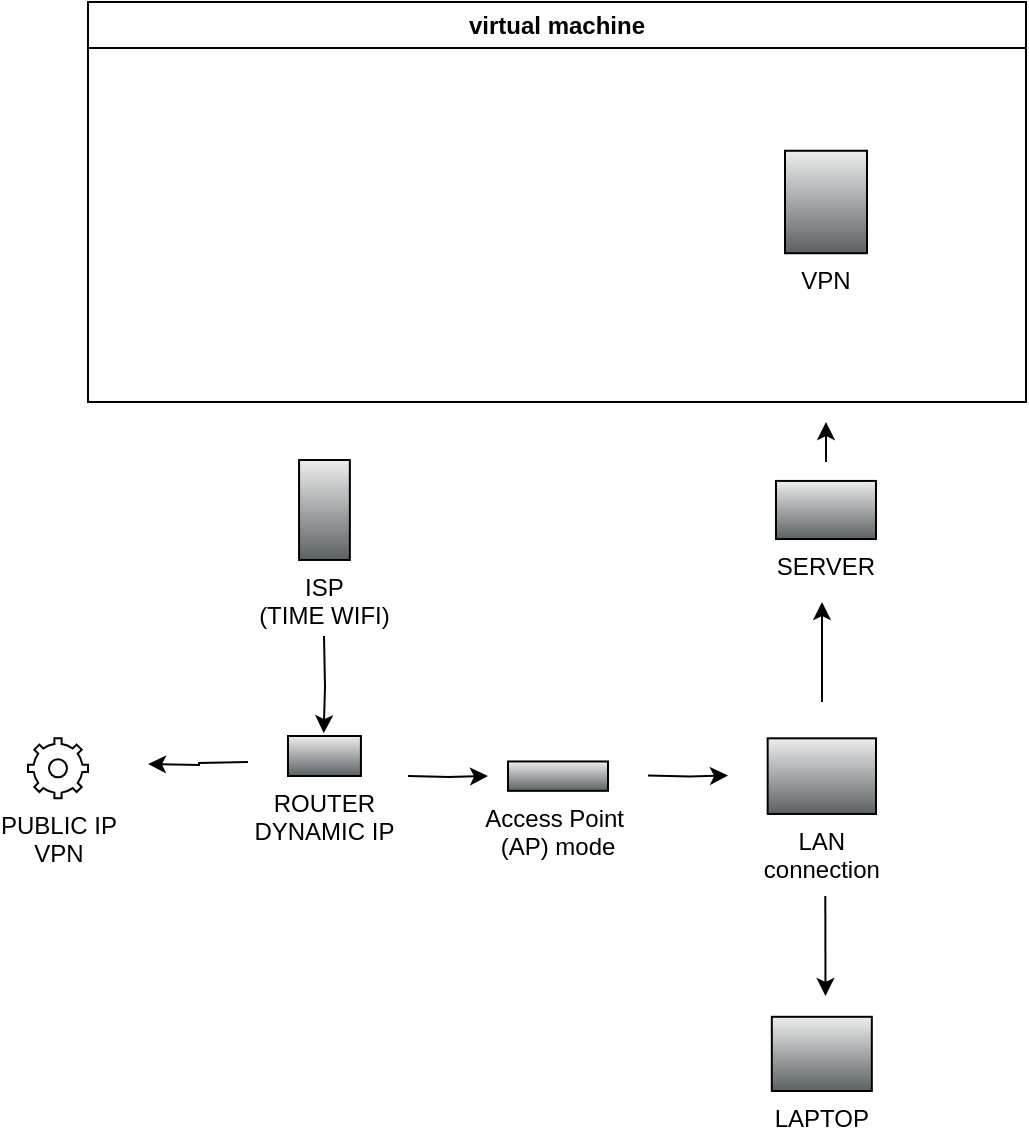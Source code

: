 <mxfile version="28.2.1">
  <diagram name="Page-1" id="b9UFh0RMMuQCNNjzs8wQ">
    <mxGraphModel dx="655" dy="415" grid="1" gridSize="10" guides="1" tooltips="1" connect="1" arrows="1" fold="1" page="1" pageScale="1" pageWidth="583" pageHeight="827" math="0" shadow="0">
      <root>
        <mxCell id="0" />
        <mxCell id="1" parent="0" />
        <mxCell id="dGhStu9_GfDLZGVDIshM-2" style="edgeStyle=orthogonalEdgeStyle;rounded=0;orthogonalLoop=1;jettySize=auto;html=1;" edge="1" parent="1">
          <mxGeometry relative="1" as="geometry">
            <mxPoint x="280" y="427" as="targetPoint" />
            <mxPoint x="240" y="427" as="sourcePoint" />
          </mxGeometry>
        </mxCell>
        <mxCell id="dGhStu9_GfDLZGVDIshM-17" value="" style="edgeStyle=orthogonalEdgeStyle;rounded=0;orthogonalLoop=1;jettySize=auto;html=1;" edge="1" parent="1">
          <mxGeometry relative="1" as="geometry">
            <mxPoint x="160" y="420" as="sourcePoint" />
            <mxPoint x="110" y="421" as="targetPoint" />
          </mxGeometry>
        </mxCell>
        <mxCell id="TigTuKabIQQMazamRU1V-1" value="ROUTER&#xa;DYNAMIC IP" style="fillColorStyles=neutralFill;neutralFill=#9DA6A8;shape=mxgraph.networks2.icon;aspect=fixed;fillColor=#EDEDED;strokeColor=#000000;gradientColor=#5B6163;network2IconShadow=1;network2bgFillColor=none;labelPosition=center;verticalLabelPosition=bottom;align=center;verticalAlign=top;network2Icon=mxgraph.networks2.router;network2IconXOffset=0.0;network2IconYOffset=-0.114;network2IconW=1;network2IconH=0.548;" parent="1" vertex="1">
          <mxGeometry x="180" y="407" width="36.46" height="20" as="geometry" />
        </mxCell>
        <mxCell id="dGhStu9_GfDLZGVDIshM-4" style="edgeStyle=orthogonalEdgeStyle;rounded=0;orthogonalLoop=1;jettySize=auto;html=1;" edge="1" parent="1">
          <mxGeometry relative="1" as="geometry">
            <mxPoint x="400" y="426.805" as="targetPoint" />
            <mxPoint x="360" y="426.73" as="sourcePoint" />
          </mxGeometry>
        </mxCell>
        <mxCell id="dGhStu9_GfDLZGVDIshM-1" value="Access Point &#xa;(AP) mode&#xa;" style="fillColorStyles=neutralFill;neutralFill=#9DA6A8;shape=mxgraph.networks2.icon;aspect=fixed;fillColor=#EDEDED;strokeColor=#000000;gradientColor=#5B6163;network2IconShadow=1;network2bgFillColor=none;labelPosition=center;verticalLabelPosition=bottom;align=center;verticalAlign=top;network2Icon=mxgraph.networks2.modem;network2IconYOffset=0.013;network2IconW=1;network2IconH=0.294;" vertex="1" parent="1">
          <mxGeometry x="290" y="419.73" width="50" height="14.69" as="geometry" />
        </mxCell>
        <mxCell id="dGhStu9_GfDLZGVDIshM-5" style="edgeStyle=orthogonalEdgeStyle;rounded=0;orthogonalLoop=1;jettySize=auto;html=1;" edge="1" parent="1">
          <mxGeometry relative="1" as="geometry">
            <mxPoint x="447" y="340" as="targetPoint" />
            <mxPoint x="447" y="390" as="sourcePoint" />
          </mxGeometry>
        </mxCell>
        <mxCell id="dGhStu9_GfDLZGVDIshM-6" style="edgeStyle=orthogonalEdgeStyle;rounded=0;orthogonalLoop=1;jettySize=auto;html=1;" edge="1" parent="1">
          <mxGeometry relative="1" as="geometry">
            <mxPoint x="448.745" y="537" as="targetPoint" />
            <mxPoint x="448.66" y="487" as="sourcePoint" />
          </mxGeometry>
        </mxCell>
        <mxCell id="dGhStu9_GfDLZGVDIshM-3" value="LAN&#xa;connection" style="shape=mxgraph.networks2.icon;aspect=fixed;fillColor=#EDEDED;strokeColor=#000000;gradientColor=#5B6163;network2IconShadow=1;network2bgFillColor=none;labelPosition=center;verticalLabelPosition=bottom;align=center;verticalAlign=top;network2Icon=mxgraph.networks2.lan;network2IconYOffset=0.056;network2IconW=1.083;network2IconH=0.756;" vertex="1" parent="1">
          <mxGeometry x="419.83" y="408.16" width="54.17" height="37.82" as="geometry" />
        </mxCell>
        <mxCell id="dGhStu9_GfDLZGVDIshM-7" value="ISP&#xa;(TIME WIFI)" style="shape=mxgraph.networks2.icon;aspect=fixed;fillColor=#EDEDED;strokeColor=#000000;gradientColor=#5B6163;network2IconShadow=1;network2bgFillColor=none;labelPosition=center;verticalLabelPosition=bottom;align=center;verticalAlign=top;network2Icon=mxgraph.networks2.antenna;network2IconYOffset=0.0;network2IconW=0.508;network2IconH=1.0;" vertex="1" parent="1">
          <mxGeometry x="185.53" y="269" width="25.4" height="49.985" as="geometry" />
        </mxCell>
        <mxCell id="dGhStu9_GfDLZGVDIshM-8" style="edgeStyle=orthogonalEdgeStyle;rounded=0;orthogonalLoop=1;jettySize=auto;html=1;entryX=0.489;entryY=-0.071;entryDx=0;entryDy=0;entryPerimeter=0;" edge="1" parent="1" target="TigTuKabIQQMazamRU1V-1">
          <mxGeometry relative="1" as="geometry">
            <mxPoint x="198" y="357" as="sourcePoint" />
          </mxGeometry>
        </mxCell>
        <mxCell id="dGhStu9_GfDLZGVDIshM-15" value="" style="edgeStyle=orthogonalEdgeStyle;rounded=0;orthogonalLoop=1;jettySize=auto;html=1;" edge="1" parent="1">
          <mxGeometry relative="1" as="geometry">
            <mxPoint x="449" y="270" as="sourcePoint" />
            <mxPoint x="449" y="250" as="targetPoint" />
          </mxGeometry>
        </mxCell>
        <mxCell id="dGhStu9_GfDLZGVDIshM-9" value="SERVER" style="fillColorStyles=neutralFill;neutralFill=#9DA6A8;shape=mxgraph.networks2.icon;aspect=fixed;fillColor=#EDEDED;strokeColor=#000000;gradientColor=#5B6163;network2IconShadow=1;network2bgFillColor=none;labelPosition=center;verticalLabelPosition=bottom;align=center;verticalAlign=top;network2Icon=mxgraph.networks2.server;network2IconW=1.0;network2IconH=0.581;" vertex="1" parent="1">
          <mxGeometry x="424.0" y="279.46" width="50.005" height="29.06" as="geometry" />
        </mxCell>
        <mxCell id="dGhStu9_GfDLZGVDIshM-11" value="LAPTOP" style="shape=mxgraph.networks2.icon;aspect=fixed;fillColor=#EDEDED;strokeColor=#000000;gradientColor=#5B6163;network2IconShadow=1;network2bgFillColor=none;labelPosition=center;verticalLabelPosition=bottom;align=center;verticalAlign=top;network2Icon=mxgraph.networks2.monitor;network2IconYOffset=-0.009;network2IconW=1;network2IconH=0.742;" vertex="1" parent="1">
          <mxGeometry x="421.91" y="547.4" width="50" height="37.1" as="geometry" />
        </mxCell>
        <mxCell id="dGhStu9_GfDLZGVDIshM-14" value="virtual machine" style="swimlane;whiteSpace=wrap;html=1;" vertex="1" parent="1">
          <mxGeometry x="80" y="40" width="469" height="200" as="geometry" />
        </mxCell>
        <mxCell id="dGhStu9_GfDLZGVDIshM-12" value="VPN" style="shape=mxgraph.networks2.icon;aspect=fixed;fillColor=#EDEDED;strokeColor=#000000;gradientColor=#5B6163;network2IconShadow=1;network2bgFillColor=none;labelPosition=center;verticalLabelPosition=bottom;align=center;verticalAlign=top;network2Icon=mxgraph.networks2.lock;network2IconW=0.8;network2IconH=1.0;" vertex="1" parent="dGhStu9_GfDLZGVDIshM-14">
          <mxGeometry x="348.5" y="74.38" width="41" height="51.24" as="geometry" />
        </mxCell>
        <mxCell id="dGhStu9_GfDLZGVDIshM-16" value="PUBLIC IP&lt;div&gt;VPN&lt;/div&gt;" style="html=1;verticalLabelPosition=bottom;align=center;labelBackgroundColor=#ffffff;verticalAlign=top;strokeWidth=1;shadow=0;dashed=0;shape=mxgraph.ios7.icons.settings;" vertex="1" parent="1">
          <mxGeometry x="50" y="408.16" width="30" height="30" as="geometry" />
        </mxCell>
      </root>
    </mxGraphModel>
  </diagram>
</mxfile>
